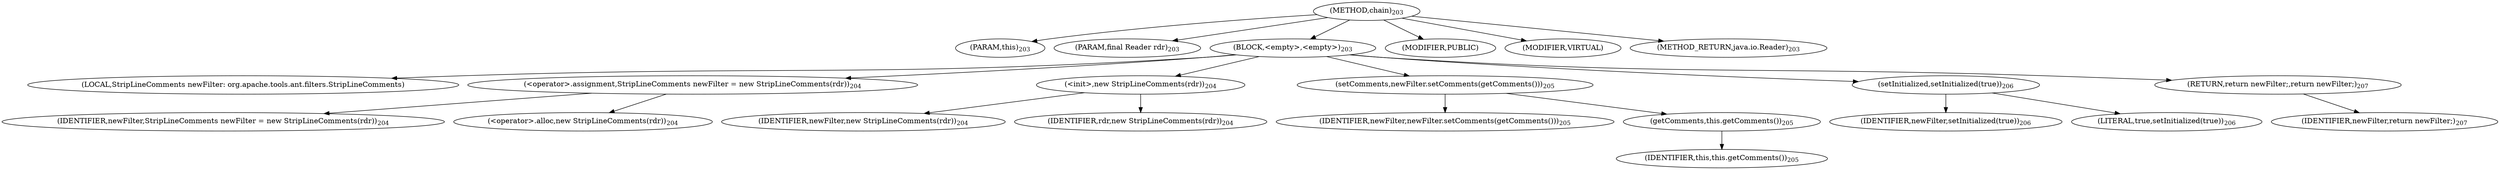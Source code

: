 digraph "chain" {  
"246" [label = <(METHOD,chain)<SUB>203</SUB>> ]
"18" [label = <(PARAM,this)<SUB>203</SUB>> ]
"247" [label = <(PARAM,final Reader rdr)<SUB>203</SUB>> ]
"248" [label = <(BLOCK,&lt;empty&gt;,&lt;empty&gt;)<SUB>203</SUB>> ]
"16" [label = <(LOCAL,StripLineComments newFilter: org.apache.tools.ant.filters.StripLineComments)> ]
"249" [label = <(&lt;operator&gt;.assignment,StripLineComments newFilter = new StripLineComments(rdr))<SUB>204</SUB>> ]
"250" [label = <(IDENTIFIER,newFilter,StripLineComments newFilter = new StripLineComments(rdr))<SUB>204</SUB>> ]
"251" [label = <(&lt;operator&gt;.alloc,new StripLineComments(rdr))<SUB>204</SUB>> ]
"252" [label = <(&lt;init&gt;,new StripLineComments(rdr))<SUB>204</SUB>> ]
"15" [label = <(IDENTIFIER,newFilter,new StripLineComments(rdr))<SUB>204</SUB>> ]
"253" [label = <(IDENTIFIER,rdr,new StripLineComments(rdr))<SUB>204</SUB>> ]
"254" [label = <(setComments,newFilter.setComments(getComments()))<SUB>205</SUB>> ]
"255" [label = <(IDENTIFIER,newFilter,newFilter.setComments(getComments()))<SUB>205</SUB>> ]
"256" [label = <(getComments,this.getComments())<SUB>205</SUB>> ]
"17" [label = <(IDENTIFIER,this,this.getComments())<SUB>205</SUB>> ]
"257" [label = <(setInitialized,setInitialized(true))<SUB>206</SUB>> ]
"258" [label = <(IDENTIFIER,newFilter,setInitialized(true))<SUB>206</SUB>> ]
"259" [label = <(LITERAL,true,setInitialized(true))<SUB>206</SUB>> ]
"260" [label = <(RETURN,return newFilter;,return newFilter;)<SUB>207</SUB>> ]
"261" [label = <(IDENTIFIER,newFilter,return newFilter;)<SUB>207</SUB>> ]
"262" [label = <(MODIFIER,PUBLIC)> ]
"263" [label = <(MODIFIER,VIRTUAL)> ]
"264" [label = <(METHOD_RETURN,java.io.Reader)<SUB>203</SUB>> ]
  "246" -> "18" 
  "246" -> "247" 
  "246" -> "248" 
  "246" -> "262" 
  "246" -> "263" 
  "246" -> "264" 
  "248" -> "16" 
  "248" -> "249" 
  "248" -> "252" 
  "248" -> "254" 
  "248" -> "257" 
  "248" -> "260" 
  "249" -> "250" 
  "249" -> "251" 
  "252" -> "15" 
  "252" -> "253" 
  "254" -> "255" 
  "254" -> "256" 
  "256" -> "17" 
  "257" -> "258" 
  "257" -> "259" 
  "260" -> "261" 
}
